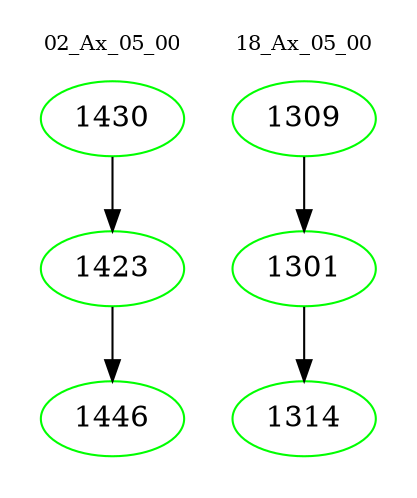 digraph{
subgraph cluster_0 {
color = white
label = "02_Ax_05_00";
fontsize=10;
T0_1430 [label="1430", color="green"]
T0_1430 -> T0_1423 [color="black"]
T0_1423 [label="1423", color="green"]
T0_1423 -> T0_1446 [color="black"]
T0_1446 [label="1446", color="green"]
}
subgraph cluster_1 {
color = white
label = "18_Ax_05_00";
fontsize=10;
T1_1309 [label="1309", color="green"]
T1_1309 -> T1_1301 [color="black"]
T1_1301 [label="1301", color="green"]
T1_1301 -> T1_1314 [color="black"]
T1_1314 [label="1314", color="green"]
}
}
